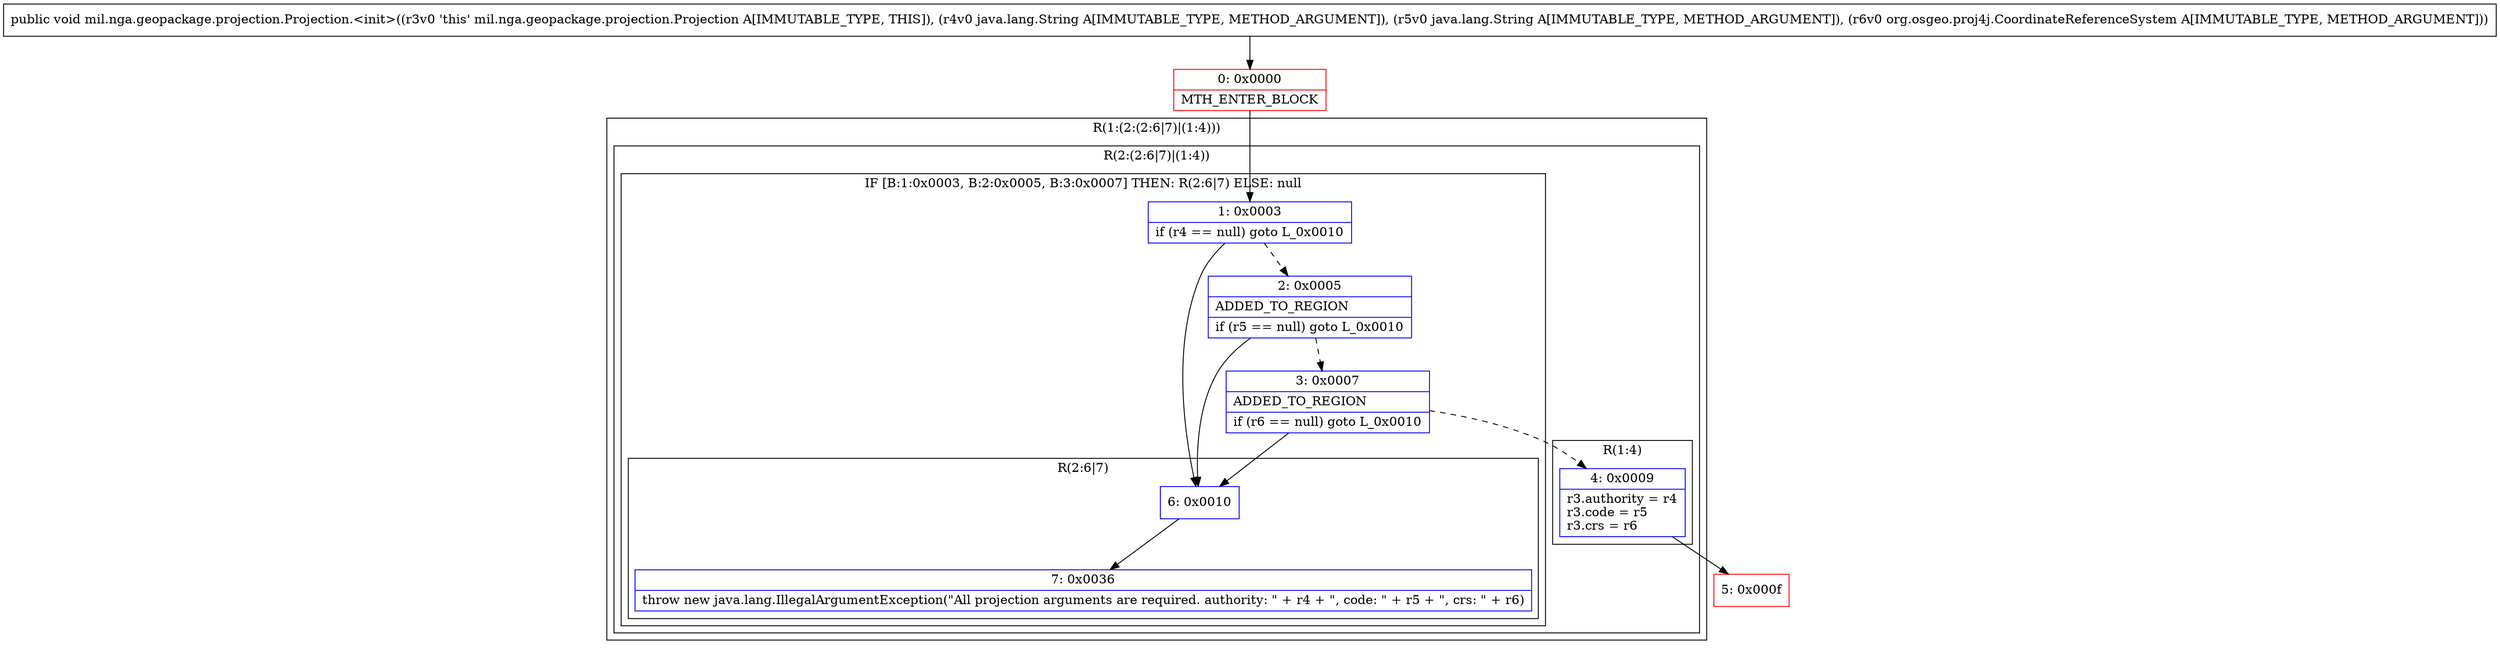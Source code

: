 digraph "CFG formil.nga.geopackage.projection.Projection.\<init\>(Ljava\/lang\/String;Ljava\/lang\/String;Lorg\/osgeo\/proj4j\/CoordinateReferenceSystem;)V" {
subgraph cluster_Region_399598797 {
label = "R(1:(2:(2:6|7)|(1:4)))";
node [shape=record,color=blue];
subgraph cluster_Region_1654305761 {
label = "R(2:(2:6|7)|(1:4))";
node [shape=record,color=blue];
subgraph cluster_IfRegion_1493459772 {
label = "IF [B:1:0x0003, B:2:0x0005, B:3:0x0007] THEN: R(2:6|7) ELSE: null";
node [shape=record,color=blue];
Node_1 [shape=record,label="{1\:\ 0x0003|if (r4 == null) goto L_0x0010\l}"];
Node_2 [shape=record,label="{2\:\ 0x0005|ADDED_TO_REGION\l|if (r5 == null) goto L_0x0010\l}"];
Node_3 [shape=record,label="{3\:\ 0x0007|ADDED_TO_REGION\l|if (r6 == null) goto L_0x0010\l}"];
subgraph cluster_Region_2069949898 {
label = "R(2:6|7)";
node [shape=record,color=blue];
Node_6 [shape=record,label="{6\:\ 0x0010}"];
Node_7 [shape=record,label="{7\:\ 0x0036|throw new java.lang.IllegalArgumentException(\"All projection arguments are required. authority: \" + r4 + \", code: \" + r5 + \", crs: \" + r6)\l}"];
}
}
subgraph cluster_Region_1737165159 {
label = "R(1:4)";
node [shape=record,color=blue];
Node_4 [shape=record,label="{4\:\ 0x0009|r3.authority = r4\lr3.code = r5\lr3.crs = r6\l}"];
}
}
}
Node_0 [shape=record,color=red,label="{0\:\ 0x0000|MTH_ENTER_BLOCK\l}"];
Node_5 [shape=record,color=red,label="{5\:\ 0x000f}"];
MethodNode[shape=record,label="{public void mil.nga.geopackage.projection.Projection.\<init\>((r3v0 'this' mil.nga.geopackage.projection.Projection A[IMMUTABLE_TYPE, THIS]), (r4v0 java.lang.String A[IMMUTABLE_TYPE, METHOD_ARGUMENT]), (r5v0 java.lang.String A[IMMUTABLE_TYPE, METHOD_ARGUMENT]), (r6v0 org.osgeo.proj4j.CoordinateReferenceSystem A[IMMUTABLE_TYPE, METHOD_ARGUMENT])) }"];
MethodNode -> Node_0;
Node_1 -> Node_2[style=dashed];
Node_1 -> Node_6;
Node_2 -> Node_3[style=dashed];
Node_2 -> Node_6;
Node_3 -> Node_4[style=dashed];
Node_3 -> Node_6;
Node_6 -> Node_7;
Node_4 -> Node_5;
Node_0 -> Node_1;
}

